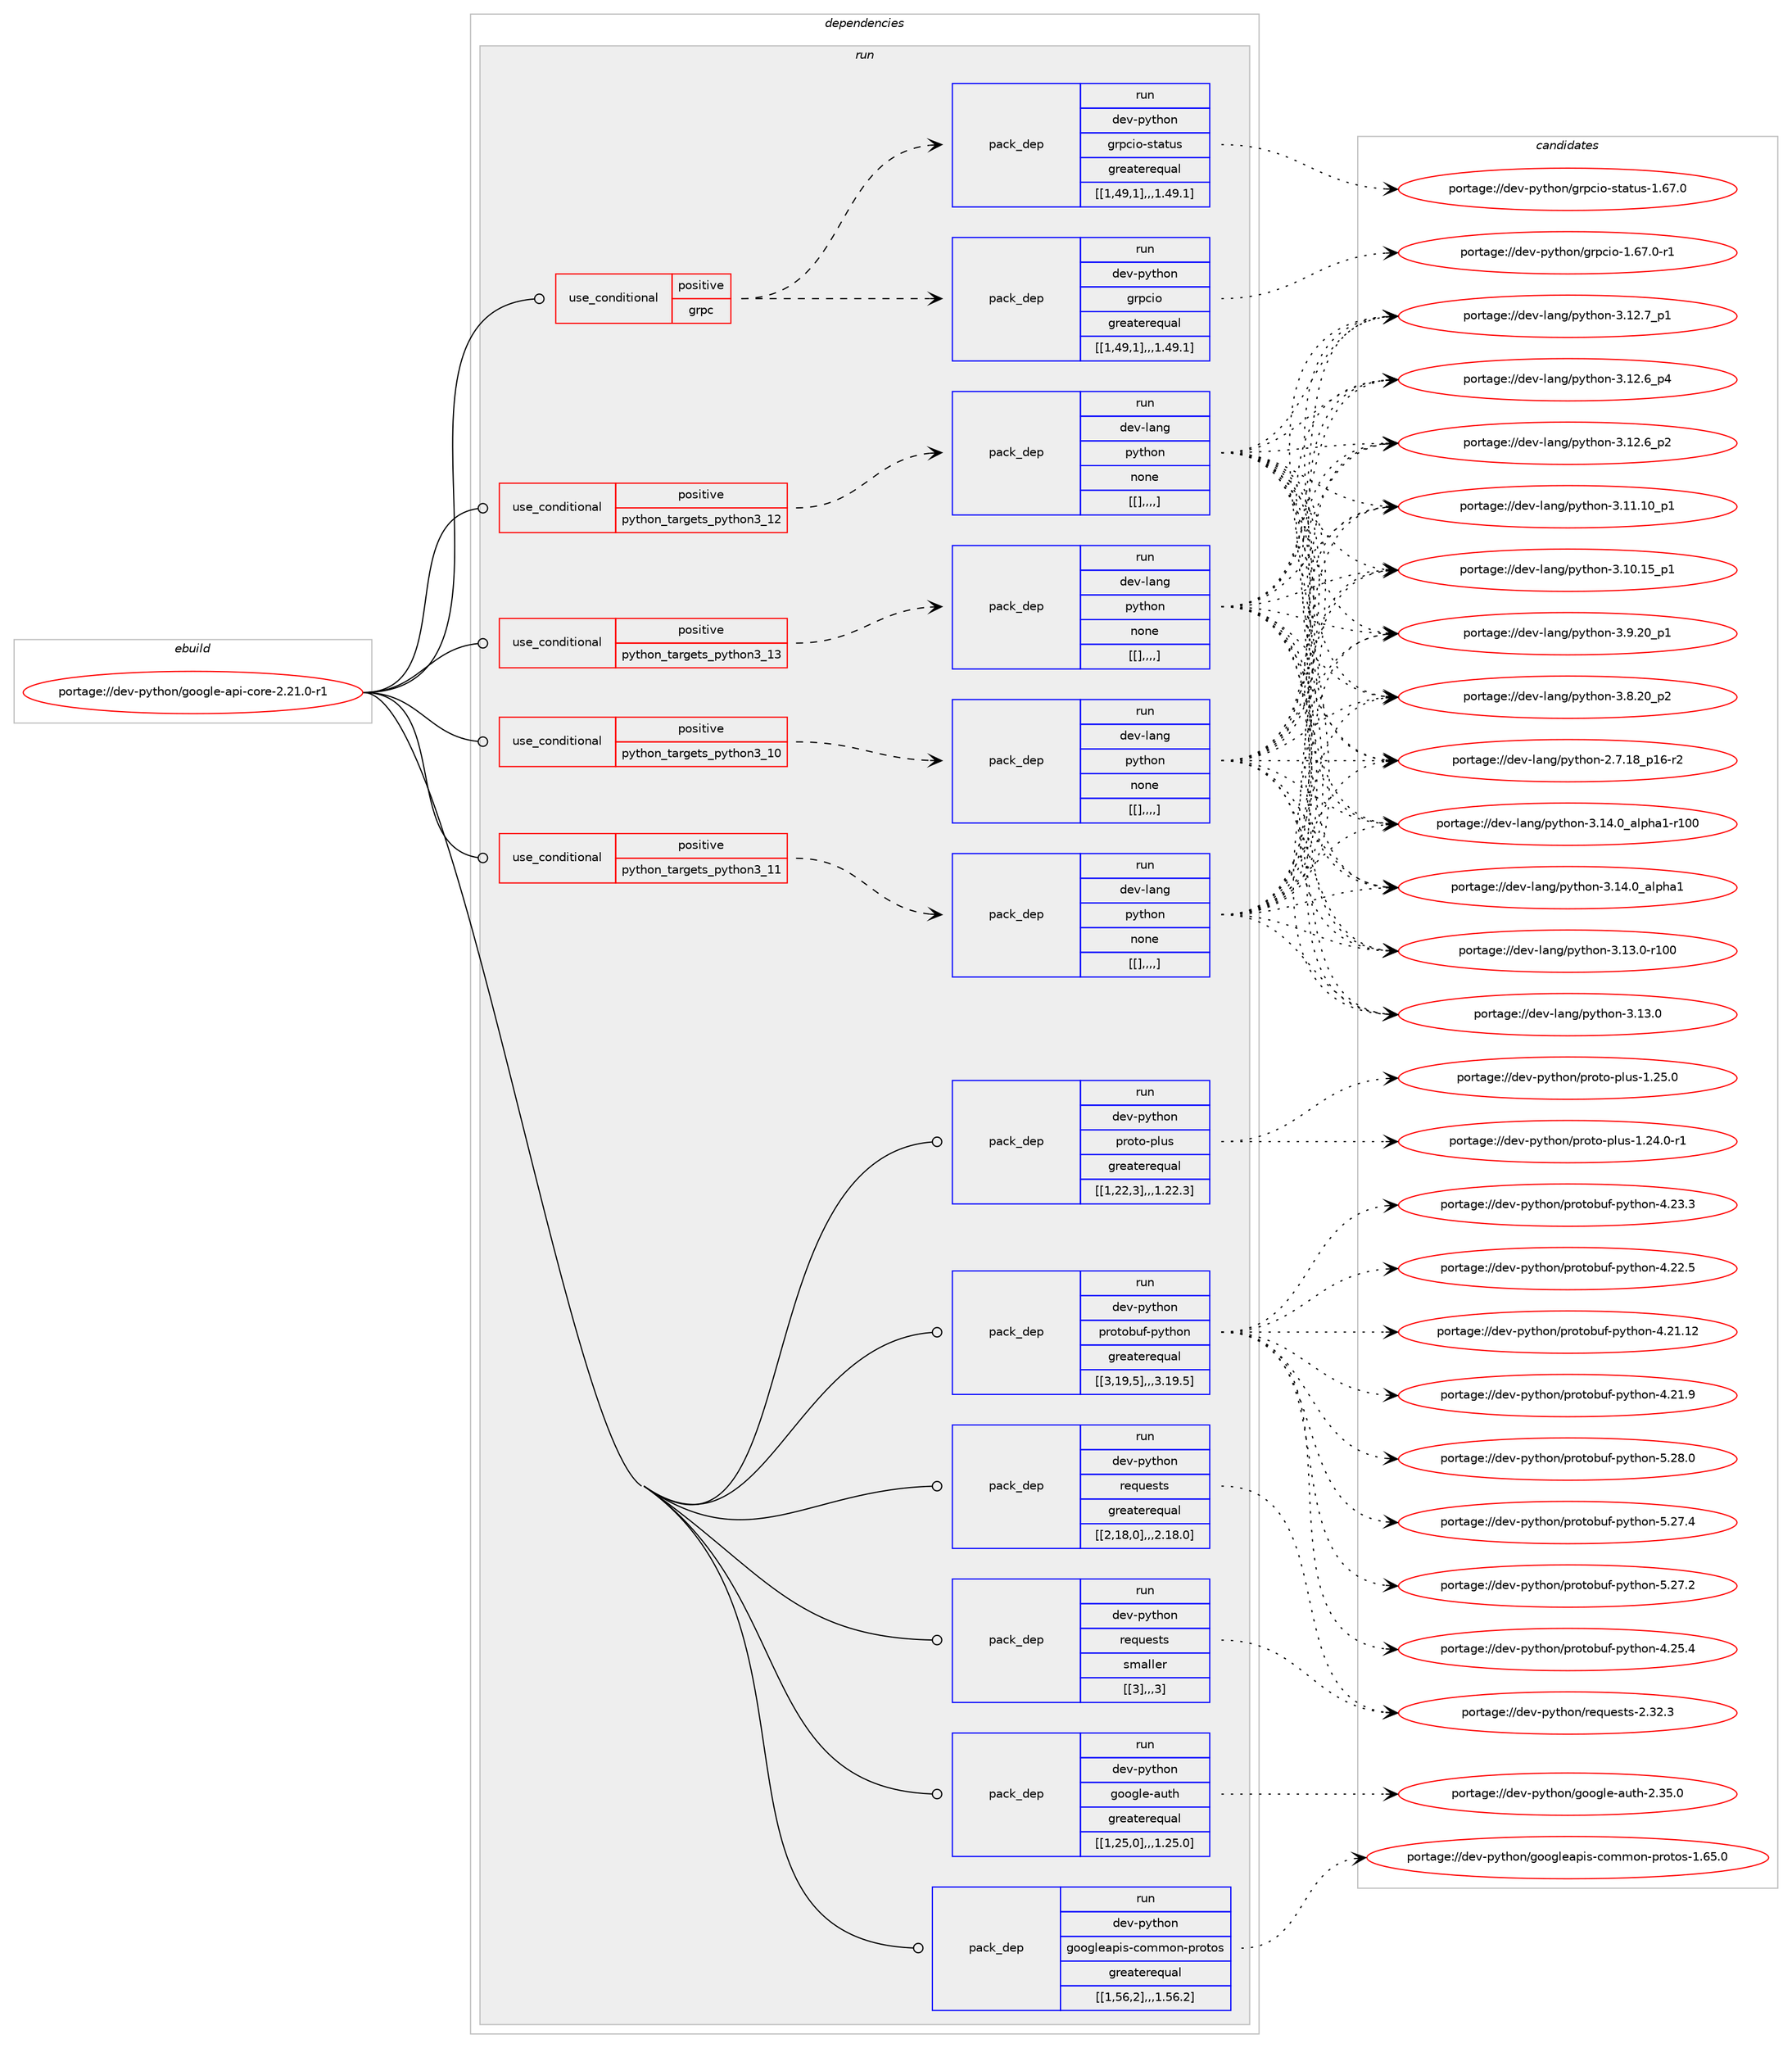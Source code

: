 digraph prolog {

# *************
# Graph options
# *************

newrank=true;
concentrate=true;
compound=true;
graph [rankdir=LR,fontname=Helvetica,fontsize=10,ranksep=1.5];#, ranksep=2.5, nodesep=0.2];
edge  [arrowhead=vee];
node  [fontname=Helvetica,fontsize=10];

# **********
# The ebuild
# **********

subgraph cluster_leftcol {
color=gray;
label=<<i>ebuild</i>>;
id [label="portage://dev-python/google-api-core-2.21.0-r1", color=red, width=4, href="../dev-python/google-api-core-2.21.0-r1.svg"];
}

# ****************
# The dependencies
# ****************

subgraph cluster_midcol {
color=gray;
label=<<i>dependencies</i>>;
subgraph cluster_compile {
fillcolor="#eeeeee";
style=filled;
label=<<i>compile</i>>;
}
subgraph cluster_compileandrun {
fillcolor="#eeeeee";
style=filled;
label=<<i>compile and run</i>>;
}
subgraph cluster_run {
fillcolor="#eeeeee";
style=filled;
label=<<i>run</i>>;
subgraph cond35328 {
dependency152720 [label=<<TABLE BORDER="0" CELLBORDER="1" CELLSPACING="0" CELLPADDING="4"><TR><TD ROWSPAN="3" CELLPADDING="10">use_conditional</TD></TR><TR><TD>positive</TD></TR><TR><TD>grpc</TD></TR></TABLE>>, shape=none, color=red];
subgraph pack116076 {
dependency152724 [label=<<TABLE BORDER="0" CELLBORDER="1" CELLSPACING="0" CELLPADDING="4" WIDTH="220"><TR><TD ROWSPAN="6" CELLPADDING="30">pack_dep</TD></TR><TR><TD WIDTH="110">run</TD></TR><TR><TD>dev-python</TD></TR><TR><TD>grpcio</TD></TR><TR><TD>greaterequal</TD></TR><TR><TD>[[1,49,1],,,1.49.1]</TD></TR></TABLE>>, shape=none, color=blue];
}
dependency152720:e -> dependency152724:w [weight=20,style="dashed",arrowhead="vee"];
subgraph pack116093 {
dependency152752 [label=<<TABLE BORDER="0" CELLBORDER="1" CELLSPACING="0" CELLPADDING="4" WIDTH="220"><TR><TD ROWSPAN="6" CELLPADDING="30">pack_dep</TD></TR><TR><TD WIDTH="110">run</TD></TR><TR><TD>dev-python</TD></TR><TR><TD>grpcio-status</TD></TR><TR><TD>greaterequal</TD></TR><TR><TD>[[1,49,1],,,1.49.1]</TD></TR></TABLE>>, shape=none, color=blue];
}
dependency152720:e -> dependency152752:w [weight=20,style="dashed",arrowhead="vee"];
}
id:e -> dependency152720:w [weight=20,style="solid",arrowhead="odot"];
subgraph cond35358 {
dependency152789 [label=<<TABLE BORDER="0" CELLBORDER="1" CELLSPACING="0" CELLPADDING="4"><TR><TD ROWSPAN="3" CELLPADDING="10">use_conditional</TD></TR><TR><TD>positive</TD></TR><TR><TD>python_targets_python3_10</TD></TR></TABLE>>, shape=none, color=red];
subgraph pack116113 {
dependency152791 [label=<<TABLE BORDER="0" CELLBORDER="1" CELLSPACING="0" CELLPADDING="4" WIDTH="220"><TR><TD ROWSPAN="6" CELLPADDING="30">pack_dep</TD></TR><TR><TD WIDTH="110">run</TD></TR><TR><TD>dev-lang</TD></TR><TR><TD>python</TD></TR><TR><TD>none</TD></TR><TR><TD>[[],,,,]</TD></TR></TABLE>>, shape=none, color=blue];
}
dependency152789:e -> dependency152791:w [weight=20,style="dashed",arrowhead="vee"];
}
id:e -> dependency152789:w [weight=20,style="solid",arrowhead="odot"];
subgraph cond35368 {
dependency152799 [label=<<TABLE BORDER="0" CELLBORDER="1" CELLSPACING="0" CELLPADDING="4"><TR><TD ROWSPAN="3" CELLPADDING="10">use_conditional</TD></TR><TR><TD>positive</TD></TR><TR><TD>python_targets_python3_11</TD></TR></TABLE>>, shape=none, color=red];
subgraph pack116121 {
dependency152818 [label=<<TABLE BORDER="0" CELLBORDER="1" CELLSPACING="0" CELLPADDING="4" WIDTH="220"><TR><TD ROWSPAN="6" CELLPADDING="30">pack_dep</TD></TR><TR><TD WIDTH="110">run</TD></TR><TR><TD>dev-lang</TD></TR><TR><TD>python</TD></TR><TR><TD>none</TD></TR><TR><TD>[[],,,,]</TD></TR></TABLE>>, shape=none, color=blue];
}
dependency152799:e -> dependency152818:w [weight=20,style="dashed",arrowhead="vee"];
}
id:e -> dependency152799:w [weight=20,style="solid",arrowhead="odot"];
subgraph cond35380 {
dependency152823 [label=<<TABLE BORDER="0" CELLBORDER="1" CELLSPACING="0" CELLPADDING="4"><TR><TD ROWSPAN="3" CELLPADDING="10">use_conditional</TD></TR><TR><TD>positive</TD></TR><TR><TD>python_targets_python3_12</TD></TR></TABLE>>, shape=none, color=red];
subgraph pack116148 {
dependency152876 [label=<<TABLE BORDER="0" CELLBORDER="1" CELLSPACING="0" CELLPADDING="4" WIDTH="220"><TR><TD ROWSPAN="6" CELLPADDING="30">pack_dep</TD></TR><TR><TD WIDTH="110">run</TD></TR><TR><TD>dev-lang</TD></TR><TR><TD>python</TD></TR><TR><TD>none</TD></TR><TR><TD>[[],,,,]</TD></TR></TABLE>>, shape=none, color=blue];
}
dependency152823:e -> dependency152876:w [weight=20,style="dashed",arrowhead="vee"];
}
id:e -> dependency152823:w [weight=20,style="solid",arrowhead="odot"];
subgraph cond35426 {
dependency152932 [label=<<TABLE BORDER="0" CELLBORDER="1" CELLSPACING="0" CELLPADDING="4"><TR><TD ROWSPAN="3" CELLPADDING="10">use_conditional</TD></TR><TR><TD>positive</TD></TR><TR><TD>python_targets_python3_13</TD></TR></TABLE>>, shape=none, color=red];
subgraph pack116194 {
dependency153057 [label=<<TABLE BORDER="0" CELLBORDER="1" CELLSPACING="0" CELLPADDING="4" WIDTH="220"><TR><TD ROWSPAN="6" CELLPADDING="30">pack_dep</TD></TR><TR><TD WIDTH="110">run</TD></TR><TR><TD>dev-lang</TD></TR><TR><TD>python</TD></TR><TR><TD>none</TD></TR><TR><TD>[[],,,,]</TD></TR></TABLE>>, shape=none, color=blue];
}
dependency152932:e -> dependency153057:w [weight=20,style="dashed",arrowhead="vee"];
}
id:e -> dependency152932:w [weight=20,style="solid",arrowhead="odot"];
subgraph pack116282 {
dependency153083 [label=<<TABLE BORDER="0" CELLBORDER="1" CELLSPACING="0" CELLPADDING="4" WIDTH="220"><TR><TD ROWSPAN="6" CELLPADDING="30">pack_dep</TD></TR><TR><TD WIDTH="110">run</TD></TR><TR><TD>dev-python</TD></TR><TR><TD>google-auth</TD></TR><TR><TD>greaterequal</TD></TR><TR><TD>[[1,25,0],,,1.25.0]</TD></TR></TABLE>>, shape=none, color=blue];
}
id:e -> dependency153083:w [weight=20,style="solid",arrowhead="odot"];
subgraph pack116285 {
dependency153088 [label=<<TABLE BORDER="0" CELLBORDER="1" CELLSPACING="0" CELLPADDING="4" WIDTH="220"><TR><TD ROWSPAN="6" CELLPADDING="30">pack_dep</TD></TR><TR><TD WIDTH="110">run</TD></TR><TR><TD>dev-python</TD></TR><TR><TD>googleapis-common-protos</TD></TR><TR><TD>greaterequal</TD></TR><TR><TD>[[1,56,2],,,1.56.2]</TD></TR></TABLE>>, shape=none, color=blue];
}
id:e -> dependency153088:w [weight=20,style="solid",arrowhead="odot"];
subgraph pack116288 {
dependency153109 [label=<<TABLE BORDER="0" CELLBORDER="1" CELLSPACING="0" CELLPADDING="4" WIDTH="220"><TR><TD ROWSPAN="6" CELLPADDING="30">pack_dep</TD></TR><TR><TD WIDTH="110">run</TD></TR><TR><TD>dev-python</TD></TR><TR><TD>proto-plus</TD></TR><TR><TD>greaterequal</TD></TR><TR><TD>[[1,22,3],,,1.22.3]</TD></TR></TABLE>>, shape=none, color=blue];
}
id:e -> dependency153109:w [weight=20,style="solid",arrowhead="odot"];
subgraph pack116335 {
dependency153203 [label=<<TABLE BORDER="0" CELLBORDER="1" CELLSPACING="0" CELLPADDING="4" WIDTH="220"><TR><TD ROWSPAN="6" CELLPADDING="30">pack_dep</TD></TR><TR><TD WIDTH="110">run</TD></TR><TR><TD>dev-python</TD></TR><TR><TD>protobuf-python</TD></TR><TR><TD>greaterequal</TD></TR><TR><TD>[[3,19,5],,,3.19.5]</TD></TR></TABLE>>, shape=none, color=blue];
}
id:e -> dependency153203:w [weight=20,style="solid",arrowhead="odot"];
subgraph pack116375 {
dependency153227 [label=<<TABLE BORDER="0" CELLBORDER="1" CELLSPACING="0" CELLPADDING="4" WIDTH="220"><TR><TD ROWSPAN="6" CELLPADDING="30">pack_dep</TD></TR><TR><TD WIDTH="110">run</TD></TR><TR><TD>dev-python</TD></TR><TR><TD>requests</TD></TR><TR><TD>greaterequal</TD></TR><TR><TD>[[2,18,0],,,2.18.0]</TD></TR></TABLE>>, shape=none, color=blue];
}
id:e -> dependency153227:w [weight=20,style="solid",arrowhead="odot"];
subgraph pack116409 {
dependency153314 [label=<<TABLE BORDER="0" CELLBORDER="1" CELLSPACING="0" CELLPADDING="4" WIDTH="220"><TR><TD ROWSPAN="6" CELLPADDING="30">pack_dep</TD></TR><TR><TD WIDTH="110">run</TD></TR><TR><TD>dev-python</TD></TR><TR><TD>requests</TD></TR><TR><TD>smaller</TD></TR><TR><TD>[[3],,,3]</TD></TR></TABLE>>, shape=none, color=blue];
}
id:e -> dependency153314:w [weight=20,style="solid",arrowhead="odot"];
}
}

# **************
# The candidates
# **************

subgraph cluster_choices {
rank=same;
color=gray;
label=<<i>candidates</i>>;

subgraph choice116227 {
color=black;
nodesep=1;
choice100101118451121211161041111104710311411299105111454946545546484511449 [label="portage://dev-python/grpcio-1.67.0-r1", color=red, width=4,href="../dev-python/grpcio-1.67.0-r1.svg"];
dependency152724:e -> choice100101118451121211161041111104710311411299105111454946545546484511449:w [style=dotted,weight="100"];
}
subgraph choice116233 {
color=black;
nodesep=1;
choice100101118451121211161041111104710311411299105111451151169711611711545494654554648 [label="portage://dev-python/grpcio-status-1.67.0", color=red, width=4,href="../dev-python/grpcio-status-1.67.0.svg"];
dependency152752:e -> choice100101118451121211161041111104710311411299105111451151169711611711545494654554648:w [style=dotted,weight="100"];
}
subgraph choice116239 {
color=black;
nodesep=1;
choice100101118451089711010347112121116104111110455146495246489597108112104974945114494848 [label="portage://dev-lang/python-3.14.0_alpha1-r100", color=red, width=4,href="../dev-lang/python-3.14.0_alpha1-r100.svg"];
choice1001011184510897110103471121211161041111104551464952464895971081121049749 [label="portage://dev-lang/python-3.14.0_alpha1", color=red, width=4,href="../dev-lang/python-3.14.0_alpha1.svg"];
choice1001011184510897110103471121211161041111104551464951464845114494848 [label="portage://dev-lang/python-3.13.0-r100", color=red, width=4,href="../dev-lang/python-3.13.0-r100.svg"];
choice10010111845108971101034711212111610411111045514649514648 [label="portage://dev-lang/python-3.13.0", color=red, width=4,href="../dev-lang/python-3.13.0.svg"];
choice100101118451089711010347112121116104111110455146495046559511249 [label="portage://dev-lang/python-3.12.7_p1", color=red, width=4,href="../dev-lang/python-3.12.7_p1.svg"];
choice100101118451089711010347112121116104111110455146495046549511252 [label="portage://dev-lang/python-3.12.6_p4", color=red, width=4,href="../dev-lang/python-3.12.6_p4.svg"];
choice100101118451089711010347112121116104111110455146495046549511250 [label="portage://dev-lang/python-3.12.6_p2", color=red, width=4,href="../dev-lang/python-3.12.6_p2.svg"];
choice10010111845108971101034711212111610411111045514649494649489511249 [label="portage://dev-lang/python-3.11.10_p1", color=red, width=4,href="../dev-lang/python-3.11.10_p1.svg"];
choice10010111845108971101034711212111610411111045514649484649539511249 [label="portage://dev-lang/python-3.10.15_p1", color=red, width=4,href="../dev-lang/python-3.10.15_p1.svg"];
choice100101118451089711010347112121116104111110455146574650489511249 [label="portage://dev-lang/python-3.9.20_p1", color=red, width=4,href="../dev-lang/python-3.9.20_p1.svg"];
choice100101118451089711010347112121116104111110455146564650489511250 [label="portage://dev-lang/python-3.8.20_p2", color=red, width=4,href="../dev-lang/python-3.8.20_p2.svg"];
choice100101118451089711010347112121116104111110455046554649569511249544511450 [label="portage://dev-lang/python-2.7.18_p16-r2", color=red, width=4,href="../dev-lang/python-2.7.18_p16-r2.svg"];
dependency152791:e -> choice100101118451089711010347112121116104111110455146495246489597108112104974945114494848:w [style=dotted,weight="100"];
dependency152791:e -> choice1001011184510897110103471121211161041111104551464952464895971081121049749:w [style=dotted,weight="100"];
dependency152791:e -> choice1001011184510897110103471121211161041111104551464951464845114494848:w [style=dotted,weight="100"];
dependency152791:e -> choice10010111845108971101034711212111610411111045514649514648:w [style=dotted,weight="100"];
dependency152791:e -> choice100101118451089711010347112121116104111110455146495046559511249:w [style=dotted,weight="100"];
dependency152791:e -> choice100101118451089711010347112121116104111110455146495046549511252:w [style=dotted,weight="100"];
dependency152791:e -> choice100101118451089711010347112121116104111110455146495046549511250:w [style=dotted,weight="100"];
dependency152791:e -> choice10010111845108971101034711212111610411111045514649494649489511249:w [style=dotted,weight="100"];
dependency152791:e -> choice10010111845108971101034711212111610411111045514649484649539511249:w [style=dotted,weight="100"];
dependency152791:e -> choice100101118451089711010347112121116104111110455146574650489511249:w [style=dotted,weight="100"];
dependency152791:e -> choice100101118451089711010347112121116104111110455146564650489511250:w [style=dotted,weight="100"];
dependency152791:e -> choice100101118451089711010347112121116104111110455046554649569511249544511450:w [style=dotted,weight="100"];
}
subgraph choice116274 {
color=black;
nodesep=1;
choice100101118451089711010347112121116104111110455146495246489597108112104974945114494848 [label="portage://dev-lang/python-3.14.0_alpha1-r100", color=red, width=4,href="../dev-lang/python-3.14.0_alpha1-r100.svg"];
choice1001011184510897110103471121211161041111104551464952464895971081121049749 [label="portage://dev-lang/python-3.14.0_alpha1", color=red, width=4,href="../dev-lang/python-3.14.0_alpha1.svg"];
choice1001011184510897110103471121211161041111104551464951464845114494848 [label="portage://dev-lang/python-3.13.0-r100", color=red, width=4,href="../dev-lang/python-3.13.0-r100.svg"];
choice10010111845108971101034711212111610411111045514649514648 [label="portage://dev-lang/python-3.13.0", color=red, width=4,href="../dev-lang/python-3.13.0.svg"];
choice100101118451089711010347112121116104111110455146495046559511249 [label="portage://dev-lang/python-3.12.7_p1", color=red, width=4,href="../dev-lang/python-3.12.7_p1.svg"];
choice100101118451089711010347112121116104111110455146495046549511252 [label="portage://dev-lang/python-3.12.6_p4", color=red, width=4,href="../dev-lang/python-3.12.6_p4.svg"];
choice100101118451089711010347112121116104111110455146495046549511250 [label="portage://dev-lang/python-3.12.6_p2", color=red, width=4,href="../dev-lang/python-3.12.6_p2.svg"];
choice10010111845108971101034711212111610411111045514649494649489511249 [label="portage://dev-lang/python-3.11.10_p1", color=red, width=4,href="../dev-lang/python-3.11.10_p1.svg"];
choice10010111845108971101034711212111610411111045514649484649539511249 [label="portage://dev-lang/python-3.10.15_p1", color=red, width=4,href="../dev-lang/python-3.10.15_p1.svg"];
choice100101118451089711010347112121116104111110455146574650489511249 [label="portage://dev-lang/python-3.9.20_p1", color=red, width=4,href="../dev-lang/python-3.9.20_p1.svg"];
choice100101118451089711010347112121116104111110455146564650489511250 [label="portage://dev-lang/python-3.8.20_p2", color=red, width=4,href="../dev-lang/python-3.8.20_p2.svg"];
choice100101118451089711010347112121116104111110455046554649569511249544511450 [label="portage://dev-lang/python-2.7.18_p16-r2", color=red, width=4,href="../dev-lang/python-2.7.18_p16-r2.svg"];
dependency152818:e -> choice100101118451089711010347112121116104111110455146495246489597108112104974945114494848:w [style=dotted,weight="100"];
dependency152818:e -> choice1001011184510897110103471121211161041111104551464952464895971081121049749:w [style=dotted,weight="100"];
dependency152818:e -> choice1001011184510897110103471121211161041111104551464951464845114494848:w [style=dotted,weight="100"];
dependency152818:e -> choice10010111845108971101034711212111610411111045514649514648:w [style=dotted,weight="100"];
dependency152818:e -> choice100101118451089711010347112121116104111110455146495046559511249:w [style=dotted,weight="100"];
dependency152818:e -> choice100101118451089711010347112121116104111110455146495046549511252:w [style=dotted,weight="100"];
dependency152818:e -> choice100101118451089711010347112121116104111110455146495046549511250:w [style=dotted,weight="100"];
dependency152818:e -> choice10010111845108971101034711212111610411111045514649494649489511249:w [style=dotted,weight="100"];
dependency152818:e -> choice10010111845108971101034711212111610411111045514649484649539511249:w [style=dotted,weight="100"];
dependency152818:e -> choice100101118451089711010347112121116104111110455146574650489511249:w [style=dotted,weight="100"];
dependency152818:e -> choice100101118451089711010347112121116104111110455146564650489511250:w [style=dotted,weight="100"];
dependency152818:e -> choice100101118451089711010347112121116104111110455046554649569511249544511450:w [style=dotted,weight="100"];
}
subgraph choice116283 {
color=black;
nodesep=1;
choice100101118451089711010347112121116104111110455146495246489597108112104974945114494848 [label="portage://dev-lang/python-3.14.0_alpha1-r100", color=red, width=4,href="../dev-lang/python-3.14.0_alpha1-r100.svg"];
choice1001011184510897110103471121211161041111104551464952464895971081121049749 [label="portage://dev-lang/python-3.14.0_alpha1", color=red, width=4,href="../dev-lang/python-3.14.0_alpha1.svg"];
choice1001011184510897110103471121211161041111104551464951464845114494848 [label="portage://dev-lang/python-3.13.0-r100", color=red, width=4,href="../dev-lang/python-3.13.0-r100.svg"];
choice10010111845108971101034711212111610411111045514649514648 [label="portage://dev-lang/python-3.13.0", color=red, width=4,href="../dev-lang/python-3.13.0.svg"];
choice100101118451089711010347112121116104111110455146495046559511249 [label="portage://dev-lang/python-3.12.7_p1", color=red, width=4,href="../dev-lang/python-3.12.7_p1.svg"];
choice100101118451089711010347112121116104111110455146495046549511252 [label="portage://dev-lang/python-3.12.6_p4", color=red, width=4,href="../dev-lang/python-3.12.6_p4.svg"];
choice100101118451089711010347112121116104111110455146495046549511250 [label="portage://dev-lang/python-3.12.6_p2", color=red, width=4,href="../dev-lang/python-3.12.6_p2.svg"];
choice10010111845108971101034711212111610411111045514649494649489511249 [label="portage://dev-lang/python-3.11.10_p1", color=red, width=4,href="../dev-lang/python-3.11.10_p1.svg"];
choice10010111845108971101034711212111610411111045514649484649539511249 [label="portage://dev-lang/python-3.10.15_p1", color=red, width=4,href="../dev-lang/python-3.10.15_p1.svg"];
choice100101118451089711010347112121116104111110455146574650489511249 [label="portage://dev-lang/python-3.9.20_p1", color=red, width=4,href="../dev-lang/python-3.9.20_p1.svg"];
choice100101118451089711010347112121116104111110455146564650489511250 [label="portage://dev-lang/python-3.8.20_p2", color=red, width=4,href="../dev-lang/python-3.8.20_p2.svg"];
choice100101118451089711010347112121116104111110455046554649569511249544511450 [label="portage://dev-lang/python-2.7.18_p16-r2", color=red, width=4,href="../dev-lang/python-2.7.18_p16-r2.svg"];
dependency152876:e -> choice100101118451089711010347112121116104111110455146495246489597108112104974945114494848:w [style=dotted,weight="100"];
dependency152876:e -> choice1001011184510897110103471121211161041111104551464952464895971081121049749:w [style=dotted,weight="100"];
dependency152876:e -> choice1001011184510897110103471121211161041111104551464951464845114494848:w [style=dotted,weight="100"];
dependency152876:e -> choice10010111845108971101034711212111610411111045514649514648:w [style=dotted,weight="100"];
dependency152876:e -> choice100101118451089711010347112121116104111110455146495046559511249:w [style=dotted,weight="100"];
dependency152876:e -> choice100101118451089711010347112121116104111110455146495046549511252:w [style=dotted,weight="100"];
dependency152876:e -> choice100101118451089711010347112121116104111110455146495046549511250:w [style=dotted,weight="100"];
dependency152876:e -> choice10010111845108971101034711212111610411111045514649494649489511249:w [style=dotted,weight="100"];
dependency152876:e -> choice10010111845108971101034711212111610411111045514649484649539511249:w [style=dotted,weight="100"];
dependency152876:e -> choice100101118451089711010347112121116104111110455146574650489511249:w [style=dotted,weight="100"];
dependency152876:e -> choice100101118451089711010347112121116104111110455146564650489511250:w [style=dotted,weight="100"];
dependency152876:e -> choice100101118451089711010347112121116104111110455046554649569511249544511450:w [style=dotted,weight="100"];
}
subgraph choice116295 {
color=black;
nodesep=1;
choice100101118451089711010347112121116104111110455146495246489597108112104974945114494848 [label="portage://dev-lang/python-3.14.0_alpha1-r100", color=red, width=4,href="../dev-lang/python-3.14.0_alpha1-r100.svg"];
choice1001011184510897110103471121211161041111104551464952464895971081121049749 [label="portage://dev-lang/python-3.14.0_alpha1", color=red, width=4,href="../dev-lang/python-3.14.0_alpha1.svg"];
choice1001011184510897110103471121211161041111104551464951464845114494848 [label="portage://dev-lang/python-3.13.0-r100", color=red, width=4,href="../dev-lang/python-3.13.0-r100.svg"];
choice10010111845108971101034711212111610411111045514649514648 [label="portage://dev-lang/python-3.13.0", color=red, width=4,href="../dev-lang/python-3.13.0.svg"];
choice100101118451089711010347112121116104111110455146495046559511249 [label="portage://dev-lang/python-3.12.7_p1", color=red, width=4,href="../dev-lang/python-3.12.7_p1.svg"];
choice100101118451089711010347112121116104111110455146495046549511252 [label="portage://dev-lang/python-3.12.6_p4", color=red, width=4,href="../dev-lang/python-3.12.6_p4.svg"];
choice100101118451089711010347112121116104111110455146495046549511250 [label="portage://dev-lang/python-3.12.6_p2", color=red, width=4,href="../dev-lang/python-3.12.6_p2.svg"];
choice10010111845108971101034711212111610411111045514649494649489511249 [label="portage://dev-lang/python-3.11.10_p1", color=red, width=4,href="../dev-lang/python-3.11.10_p1.svg"];
choice10010111845108971101034711212111610411111045514649484649539511249 [label="portage://dev-lang/python-3.10.15_p1", color=red, width=4,href="../dev-lang/python-3.10.15_p1.svg"];
choice100101118451089711010347112121116104111110455146574650489511249 [label="portage://dev-lang/python-3.9.20_p1", color=red, width=4,href="../dev-lang/python-3.9.20_p1.svg"];
choice100101118451089711010347112121116104111110455146564650489511250 [label="portage://dev-lang/python-3.8.20_p2", color=red, width=4,href="../dev-lang/python-3.8.20_p2.svg"];
choice100101118451089711010347112121116104111110455046554649569511249544511450 [label="portage://dev-lang/python-2.7.18_p16-r2", color=red, width=4,href="../dev-lang/python-2.7.18_p16-r2.svg"];
dependency153057:e -> choice100101118451089711010347112121116104111110455146495246489597108112104974945114494848:w [style=dotted,weight="100"];
dependency153057:e -> choice1001011184510897110103471121211161041111104551464952464895971081121049749:w [style=dotted,weight="100"];
dependency153057:e -> choice1001011184510897110103471121211161041111104551464951464845114494848:w [style=dotted,weight="100"];
dependency153057:e -> choice10010111845108971101034711212111610411111045514649514648:w [style=dotted,weight="100"];
dependency153057:e -> choice100101118451089711010347112121116104111110455146495046559511249:w [style=dotted,weight="100"];
dependency153057:e -> choice100101118451089711010347112121116104111110455146495046549511252:w [style=dotted,weight="100"];
dependency153057:e -> choice100101118451089711010347112121116104111110455146495046549511250:w [style=dotted,weight="100"];
dependency153057:e -> choice10010111845108971101034711212111610411111045514649494649489511249:w [style=dotted,weight="100"];
dependency153057:e -> choice10010111845108971101034711212111610411111045514649484649539511249:w [style=dotted,weight="100"];
dependency153057:e -> choice100101118451089711010347112121116104111110455146574650489511249:w [style=dotted,weight="100"];
dependency153057:e -> choice100101118451089711010347112121116104111110455146564650489511250:w [style=dotted,weight="100"];
dependency153057:e -> choice100101118451089711010347112121116104111110455046554649569511249544511450:w [style=dotted,weight="100"];
}
subgraph choice116310 {
color=black;
nodesep=1;
choice1001011184511212111610411111047103111111103108101459711711610445504651534648 [label="portage://dev-python/google-auth-2.35.0", color=red, width=4,href="../dev-python/google-auth-2.35.0.svg"];
dependency153083:e -> choice1001011184511212111610411111047103111111103108101459711711610445504651534648:w [style=dotted,weight="100"];
}
subgraph choice116327 {
color=black;
nodesep=1;
choice10010111845112121116104111110471031111111031081019711210511545991111091091111104511211411111611111545494654534648 [label="portage://dev-python/googleapis-common-protos-1.65.0", color=red, width=4,href="../dev-python/googleapis-common-protos-1.65.0.svg"];
dependency153088:e -> choice10010111845112121116104111110471031111111031081019711210511545991111091091111104511211411111611111545494654534648:w [style=dotted,weight="100"];
}
subgraph choice116365 {
color=black;
nodesep=1;
choice10010111845112121116104111110471121141111161114511210811711545494650534648 [label="portage://dev-python/proto-plus-1.25.0", color=red, width=4,href="../dev-python/proto-plus-1.25.0.svg"];
choice100101118451121211161041111104711211411111611145112108117115454946505246484511449 [label="portage://dev-python/proto-plus-1.24.0-r1", color=red, width=4,href="../dev-python/proto-plus-1.24.0-r1.svg"];
dependency153109:e -> choice10010111845112121116104111110471121141111161114511210811711545494650534648:w [style=dotted,weight="100"];
dependency153109:e -> choice100101118451121211161041111104711211411111611145112108117115454946505246484511449:w [style=dotted,weight="100"];
}
subgraph choice116375 {
color=black;
nodesep=1;
choice1001011184511212111610411111047112114111116111981171024511212111610411111045534650564648 [label="portage://dev-python/protobuf-python-5.28.0", color=red, width=4,href="../dev-python/protobuf-python-5.28.0.svg"];
choice1001011184511212111610411111047112114111116111981171024511212111610411111045534650554652 [label="portage://dev-python/protobuf-python-5.27.4", color=red, width=4,href="../dev-python/protobuf-python-5.27.4.svg"];
choice1001011184511212111610411111047112114111116111981171024511212111610411111045534650554650 [label="portage://dev-python/protobuf-python-5.27.2", color=red, width=4,href="../dev-python/protobuf-python-5.27.2.svg"];
choice1001011184511212111610411111047112114111116111981171024511212111610411111045524650534652 [label="portage://dev-python/protobuf-python-4.25.4", color=red, width=4,href="../dev-python/protobuf-python-4.25.4.svg"];
choice1001011184511212111610411111047112114111116111981171024511212111610411111045524650514651 [label="portage://dev-python/protobuf-python-4.23.3", color=red, width=4,href="../dev-python/protobuf-python-4.23.3.svg"];
choice1001011184511212111610411111047112114111116111981171024511212111610411111045524650504653 [label="portage://dev-python/protobuf-python-4.22.5", color=red, width=4,href="../dev-python/protobuf-python-4.22.5.svg"];
choice100101118451121211161041111104711211411111611198117102451121211161041111104552465049464950 [label="portage://dev-python/protobuf-python-4.21.12", color=red, width=4,href="../dev-python/protobuf-python-4.21.12.svg"];
choice1001011184511212111610411111047112114111116111981171024511212111610411111045524650494657 [label="portage://dev-python/protobuf-python-4.21.9", color=red, width=4,href="../dev-python/protobuf-python-4.21.9.svg"];
dependency153203:e -> choice1001011184511212111610411111047112114111116111981171024511212111610411111045534650564648:w [style=dotted,weight="100"];
dependency153203:e -> choice1001011184511212111610411111047112114111116111981171024511212111610411111045534650554652:w [style=dotted,weight="100"];
dependency153203:e -> choice1001011184511212111610411111047112114111116111981171024511212111610411111045534650554650:w [style=dotted,weight="100"];
dependency153203:e -> choice1001011184511212111610411111047112114111116111981171024511212111610411111045524650534652:w [style=dotted,weight="100"];
dependency153203:e -> choice1001011184511212111610411111047112114111116111981171024511212111610411111045524650514651:w [style=dotted,weight="100"];
dependency153203:e -> choice1001011184511212111610411111047112114111116111981171024511212111610411111045524650504653:w [style=dotted,weight="100"];
dependency153203:e -> choice100101118451121211161041111104711211411111611198117102451121211161041111104552465049464950:w [style=dotted,weight="100"];
dependency153203:e -> choice1001011184511212111610411111047112114111116111981171024511212111610411111045524650494657:w [style=dotted,weight="100"];
}
subgraph choice116384 {
color=black;
nodesep=1;
choice100101118451121211161041111104711410111311710111511611545504651504651 [label="portage://dev-python/requests-2.32.3", color=red, width=4,href="../dev-python/requests-2.32.3.svg"];
dependency153227:e -> choice100101118451121211161041111104711410111311710111511611545504651504651:w [style=dotted,weight="100"];
}
subgraph choice116414 {
color=black;
nodesep=1;
choice100101118451121211161041111104711410111311710111511611545504651504651 [label="portage://dev-python/requests-2.32.3", color=red, width=4,href="../dev-python/requests-2.32.3.svg"];
dependency153314:e -> choice100101118451121211161041111104711410111311710111511611545504651504651:w [style=dotted,weight="100"];
}
}

}

